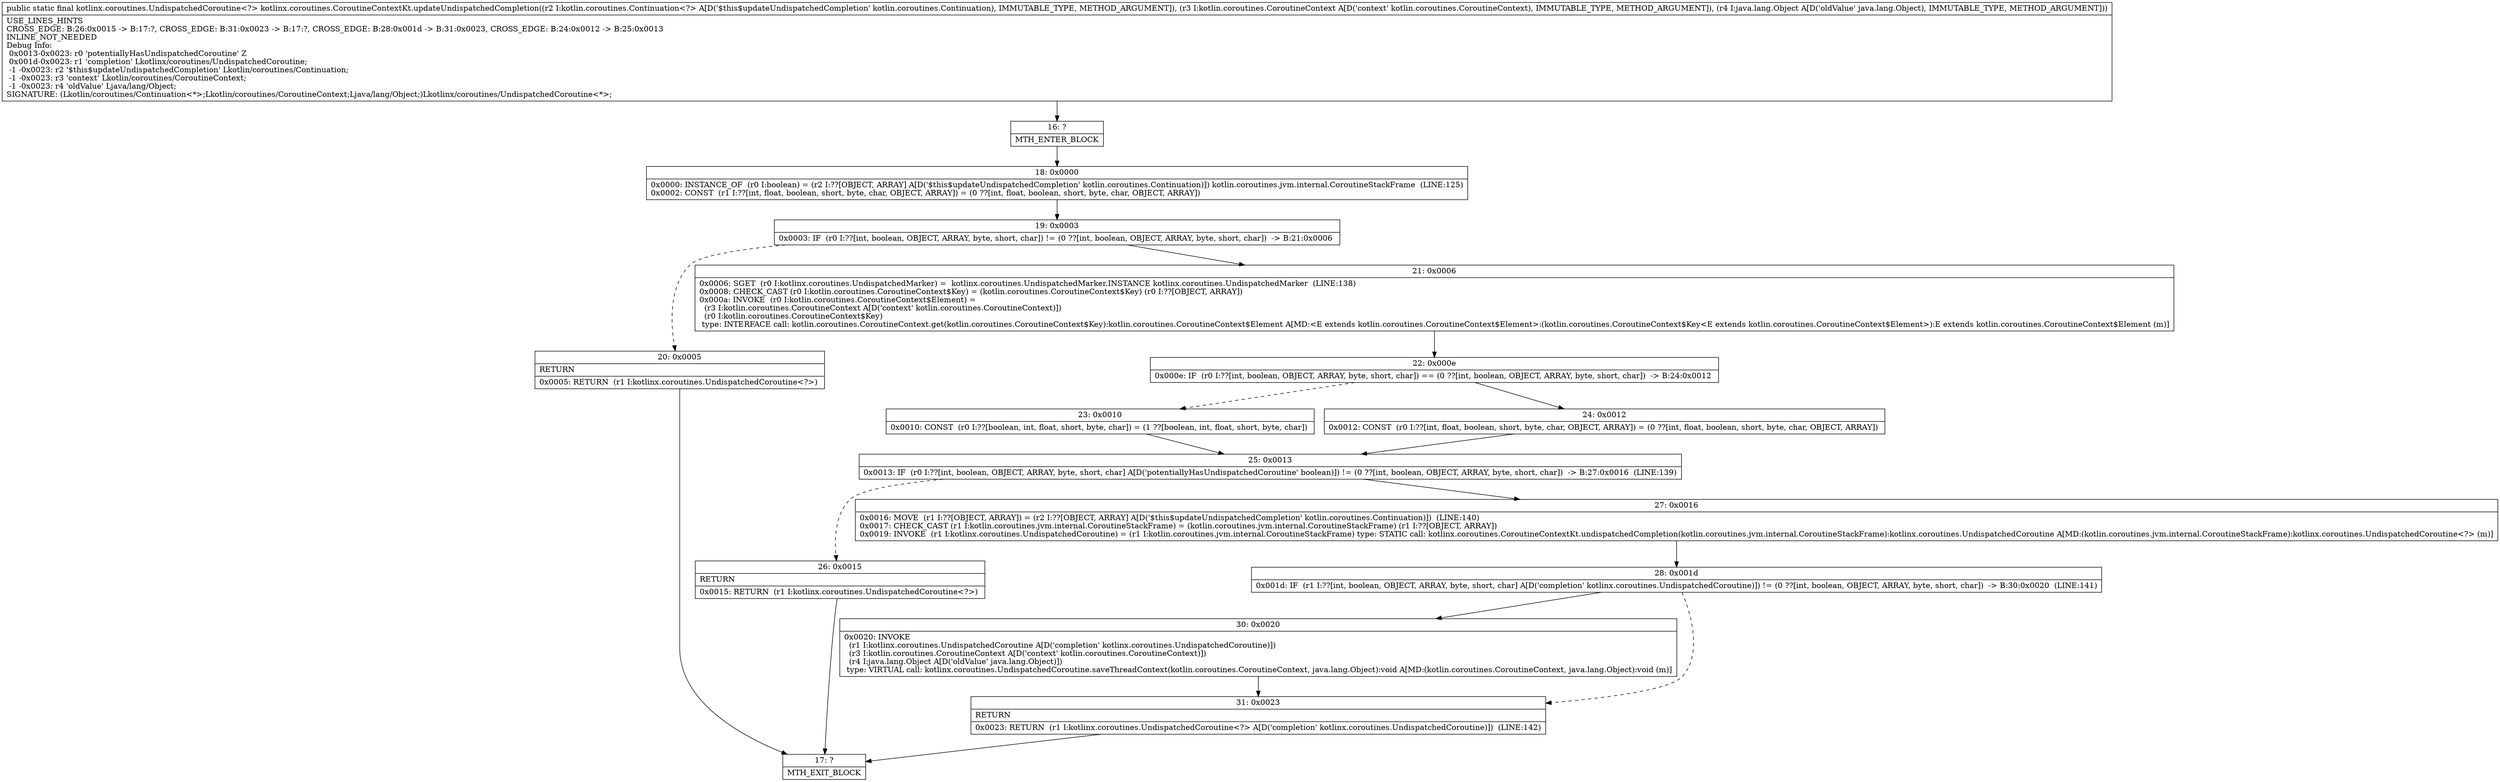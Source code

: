 digraph "CFG forkotlinx.coroutines.CoroutineContextKt.updateUndispatchedCompletion(Lkotlin\/coroutines\/Continuation;Lkotlin\/coroutines\/CoroutineContext;Ljava\/lang\/Object;)Lkotlinx\/coroutines\/UndispatchedCoroutine;" {
Node_16 [shape=record,label="{16\:\ ?|MTH_ENTER_BLOCK\l}"];
Node_18 [shape=record,label="{18\:\ 0x0000|0x0000: INSTANCE_OF  (r0 I:boolean) = (r2 I:??[OBJECT, ARRAY] A[D('$this$updateUndispatchedCompletion' kotlin.coroutines.Continuation)]) kotlin.coroutines.jvm.internal.CoroutineStackFrame  (LINE:125)\l0x0002: CONST  (r1 I:??[int, float, boolean, short, byte, char, OBJECT, ARRAY]) = (0 ??[int, float, boolean, short, byte, char, OBJECT, ARRAY]) \l}"];
Node_19 [shape=record,label="{19\:\ 0x0003|0x0003: IF  (r0 I:??[int, boolean, OBJECT, ARRAY, byte, short, char]) != (0 ??[int, boolean, OBJECT, ARRAY, byte, short, char])  \-\> B:21:0x0006 \l}"];
Node_20 [shape=record,label="{20\:\ 0x0005|RETURN\l|0x0005: RETURN  (r1 I:kotlinx.coroutines.UndispatchedCoroutine\<?\>) \l}"];
Node_17 [shape=record,label="{17\:\ ?|MTH_EXIT_BLOCK\l}"];
Node_21 [shape=record,label="{21\:\ 0x0006|0x0006: SGET  (r0 I:kotlinx.coroutines.UndispatchedMarker) =  kotlinx.coroutines.UndispatchedMarker.INSTANCE kotlinx.coroutines.UndispatchedMarker  (LINE:138)\l0x0008: CHECK_CAST (r0 I:kotlin.coroutines.CoroutineContext$Key) = (kotlin.coroutines.CoroutineContext$Key) (r0 I:??[OBJECT, ARRAY]) \l0x000a: INVOKE  (r0 I:kotlin.coroutines.CoroutineContext$Element) = \l  (r3 I:kotlin.coroutines.CoroutineContext A[D('context' kotlin.coroutines.CoroutineContext)])\l  (r0 I:kotlin.coroutines.CoroutineContext$Key)\l type: INTERFACE call: kotlin.coroutines.CoroutineContext.get(kotlin.coroutines.CoroutineContext$Key):kotlin.coroutines.CoroutineContext$Element A[MD:\<E extends kotlin.coroutines.CoroutineContext$Element\>:(kotlin.coroutines.CoroutineContext$Key\<E extends kotlin.coroutines.CoroutineContext$Element\>):E extends kotlin.coroutines.CoroutineContext$Element (m)]\l}"];
Node_22 [shape=record,label="{22\:\ 0x000e|0x000e: IF  (r0 I:??[int, boolean, OBJECT, ARRAY, byte, short, char]) == (0 ??[int, boolean, OBJECT, ARRAY, byte, short, char])  \-\> B:24:0x0012 \l}"];
Node_23 [shape=record,label="{23\:\ 0x0010|0x0010: CONST  (r0 I:??[boolean, int, float, short, byte, char]) = (1 ??[boolean, int, float, short, byte, char]) \l}"];
Node_25 [shape=record,label="{25\:\ 0x0013|0x0013: IF  (r0 I:??[int, boolean, OBJECT, ARRAY, byte, short, char] A[D('potentiallyHasUndispatchedCoroutine' boolean)]) != (0 ??[int, boolean, OBJECT, ARRAY, byte, short, char])  \-\> B:27:0x0016  (LINE:139)\l}"];
Node_26 [shape=record,label="{26\:\ 0x0015|RETURN\l|0x0015: RETURN  (r1 I:kotlinx.coroutines.UndispatchedCoroutine\<?\>) \l}"];
Node_27 [shape=record,label="{27\:\ 0x0016|0x0016: MOVE  (r1 I:??[OBJECT, ARRAY]) = (r2 I:??[OBJECT, ARRAY] A[D('$this$updateUndispatchedCompletion' kotlin.coroutines.Continuation)])  (LINE:140)\l0x0017: CHECK_CAST (r1 I:kotlin.coroutines.jvm.internal.CoroutineStackFrame) = (kotlin.coroutines.jvm.internal.CoroutineStackFrame) (r1 I:??[OBJECT, ARRAY]) \l0x0019: INVOKE  (r1 I:kotlinx.coroutines.UndispatchedCoroutine) = (r1 I:kotlin.coroutines.jvm.internal.CoroutineStackFrame) type: STATIC call: kotlinx.coroutines.CoroutineContextKt.undispatchedCompletion(kotlin.coroutines.jvm.internal.CoroutineStackFrame):kotlinx.coroutines.UndispatchedCoroutine A[MD:(kotlin.coroutines.jvm.internal.CoroutineStackFrame):kotlinx.coroutines.UndispatchedCoroutine\<?\> (m)]\l}"];
Node_28 [shape=record,label="{28\:\ 0x001d|0x001d: IF  (r1 I:??[int, boolean, OBJECT, ARRAY, byte, short, char] A[D('completion' kotlinx.coroutines.UndispatchedCoroutine)]) != (0 ??[int, boolean, OBJECT, ARRAY, byte, short, char])  \-\> B:30:0x0020  (LINE:141)\l}"];
Node_30 [shape=record,label="{30\:\ 0x0020|0x0020: INVOKE  \l  (r1 I:kotlinx.coroutines.UndispatchedCoroutine A[D('completion' kotlinx.coroutines.UndispatchedCoroutine)])\l  (r3 I:kotlin.coroutines.CoroutineContext A[D('context' kotlin.coroutines.CoroutineContext)])\l  (r4 I:java.lang.Object A[D('oldValue' java.lang.Object)])\l type: VIRTUAL call: kotlinx.coroutines.UndispatchedCoroutine.saveThreadContext(kotlin.coroutines.CoroutineContext, java.lang.Object):void A[MD:(kotlin.coroutines.CoroutineContext, java.lang.Object):void (m)]\l}"];
Node_31 [shape=record,label="{31\:\ 0x0023|RETURN\l|0x0023: RETURN  (r1 I:kotlinx.coroutines.UndispatchedCoroutine\<?\> A[D('completion' kotlinx.coroutines.UndispatchedCoroutine)])  (LINE:142)\l}"];
Node_24 [shape=record,label="{24\:\ 0x0012|0x0012: CONST  (r0 I:??[int, float, boolean, short, byte, char, OBJECT, ARRAY]) = (0 ??[int, float, boolean, short, byte, char, OBJECT, ARRAY]) \l}"];
MethodNode[shape=record,label="{public static final kotlinx.coroutines.UndispatchedCoroutine\<?\> kotlinx.coroutines.CoroutineContextKt.updateUndispatchedCompletion((r2 I:kotlin.coroutines.Continuation\<?\> A[D('$this$updateUndispatchedCompletion' kotlin.coroutines.Continuation), IMMUTABLE_TYPE, METHOD_ARGUMENT]), (r3 I:kotlin.coroutines.CoroutineContext A[D('context' kotlin.coroutines.CoroutineContext), IMMUTABLE_TYPE, METHOD_ARGUMENT]), (r4 I:java.lang.Object A[D('oldValue' java.lang.Object), IMMUTABLE_TYPE, METHOD_ARGUMENT]))  | USE_LINES_HINTS\lCROSS_EDGE: B:26:0x0015 \-\> B:17:?, CROSS_EDGE: B:31:0x0023 \-\> B:17:?, CROSS_EDGE: B:28:0x001d \-\> B:31:0x0023, CROSS_EDGE: B:24:0x0012 \-\> B:25:0x0013\lINLINE_NOT_NEEDED\lDebug Info:\l  0x0013\-0x0023: r0 'potentiallyHasUndispatchedCoroutine' Z\l  0x001d\-0x0023: r1 'completion' Lkotlinx\/coroutines\/UndispatchedCoroutine;\l  \-1 \-0x0023: r2 '$this$updateUndispatchedCompletion' Lkotlin\/coroutines\/Continuation;\l  \-1 \-0x0023: r3 'context' Lkotlin\/coroutines\/CoroutineContext;\l  \-1 \-0x0023: r4 'oldValue' Ljava\/lang\/Object;\lSIGNATURE: (Lkotlin\/coroutines\/Continuation\<*\>;Lkotlin\/coroutines\/CoroutineContext;Ljava\/lang\/Object;)Lkotlinx\/coroutines\/UndispatchedCoroutine\<*\>;\l}"];
MethodNode -> Node_16;Node_16 -> Node_18;
Node_18 -> Node_19;
Node_19 -> Node_20[style=dashed];
Node_19 -> Node_21;
Node_20 -> Node_17;
Node_21 -> Node_22;
Node_22 -> Node_23[style=dashed];
Node_22 -> Node_24;
Node_23 -> Node_25;
Node_25 -> Node_26[style=dashed];
Node_25 -> Node_27;
Node_26 -> Node_17;
Node_27 -> Node_28;
Node_28 -> Node_30;
Node_28 -> Node_31[style=dashed];
Node_30 -> Node_31;
Node_31 -> Node_17;
Node_24 -> Node_25;
}

